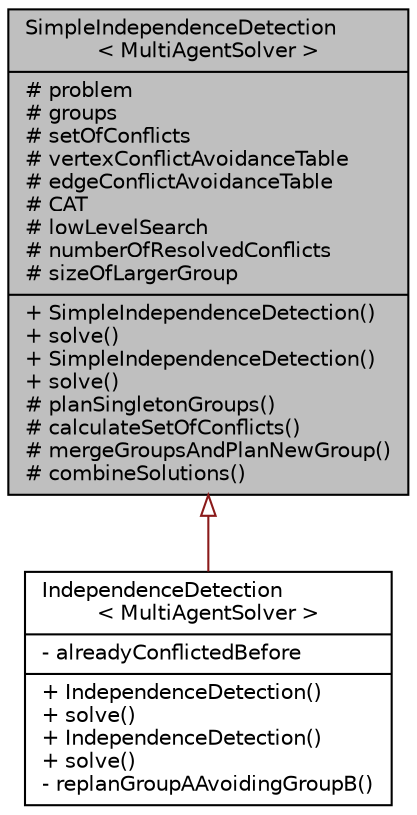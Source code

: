digraph "SimpleIndependenceDetection&lt; MultiAgentSolver &gt;"
{
 // INTERACTIVE_SVG=YES
 // LATEX_PDF_SIZE
  edge [fontname="Helvetica",fontsize="10",labelfontname="Helvetica",labelfontsize="10"];
  node [fontname="Helvetica",fontsize="10",shape=record];
  Node1 [label="{SimpleIndependenceDetection\l\< MultiAgentSolver \>\n|# problem\l# groups\l# setOfConflicts\l# vertexConflictAvoidanceTable\l# edgeConflictAvoidanceTable\l# CAT\l# lowLevelSearch\l# numberOfResolvedConflicts\l# sizeOfLargerGroup\l|+ SimpleIndependenceDetection()\l+ solve()\l+ SimpleIndependenceDetection()\l+ solve()\l# planSingletonGroups()\l# calculateSetOfConflicts()\l# mergeGroupsAndPlanNewGroup()\l# combineSolutions()\l}",height=0.2,width=0.4,color="black", fillcolor="grey75", style="filled", fontcolor="black",tooltip="Simple Independent Detection search."];
  Node1 -> Node2 [dir="back",color="firebrick4",fontsize="10",style="solid",arrowtail="onormal",fontname="Helvetica"];
  Node2 [label="{IndependenceDetection\l\< MultiAgentSolver \>\n|- alreadyConflictedBefore\l|+ IndependenceDetection()\l+ solve()\l+ IndependenceDetection()\l+ solve()\l- replanGroupAAvoidingGroupB()\l}",height=0.2,width=0.4,color="black", fillcolor="white", style="filled",URL="$classIndependenceDetection.html",tooltip="Independence Detection search."];
}
